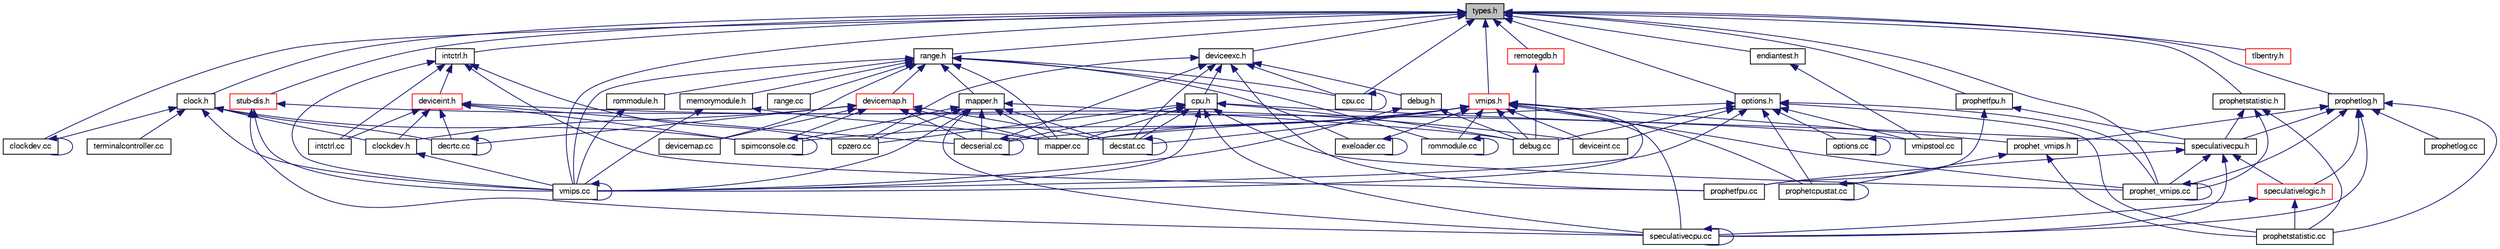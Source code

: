 digraph G
{
  edge [fontname="FreeSans",fontsize="10",labelfontname="FreeSans",labelfontsize="10"];
  node [fontname="FreeSans",fontsize="10",shape=record];
  Node1 [label="types.h",height=0.2,width=0.4,color="black", fillcolor="grey75", style="filled" fontcolor="black"];
  Node1 -> Node2 [dir=back,color="midnightblue",fontsize="10",style="solid"];
  Node2 [label="clock.h",height=0.2,width=0.4,color="black", fillcolor="white", style="filled",URL="$clock_8h.html"];
  Node2 -> Node3 [dir=back,color="midnightblue",fontsize="10",style="solid"];
  Node3 [label="clockdev.cc",height=0.2,width=0.4,color="black", fillcolor="white", style="filled",URL="$clockdev_8cc.html"];
  Node3 -> Node3 [dir=back,color="midnightblue",fontsize="10",style="solid"];
  Node2 -> Node4 [dir=back,color="midnightblue",fontsize="10",style="solid"];
  Node4 [label="clockdev.h",height=0.2,width=0.4,color="black", fillcolor="white", style="filled",URL="$clockdev_8h.html"];
  Node4 -> Node5 [dir=back,color="midnightblue",fontsize="10",style="solid"];
  Node5 [label="vmips.cc",height=0.2,width=0.4,color="black", fillcolor="white", style="filled",URL="$vmips_8cc.html"];
  Node5 -> Node5 [dir=back,color="midnightblue",fontsize="10",style="solid"];
  Node2 -> Node6 [dir=back,color="midnightblue",fontsize="10",style="solid"];
  Node6 [label="decrtc.cc",height=0.2,width=0.4,color="black", fillcolor="white", style="filled",URL="$decrtc_8cc.html"];
  Node6 -> Node6 [dir=back,color="midnightblue",fontsize="10",style="solid"];
  Node2 -> Node7 [dir=back,color="midnightblue",fontsize="10",style="solid"];
  Node7 [label="spimconsole.cc",height=0.2,width=0.4,color="black", fillcolor="white", style="filled",URL="$spimconsole_8cc.html"];
  Node7 -> Node7 [dir=back,color="midnightblue",fontsize="10",style="solid"];
  Node2 -> Node8 [dir=back,color="midnightblue",fontsize="10",style="solid"];
  Node8 [label="terminalcontroller.cc",height=0.2,width=0.4,color="black", fillcolor="white", style="filled",URL="$terminalcontroller_8cc.html"];
  Node2 -> Node5 [dir=back,color="midnightblue",fontsize="10",style="solid"];
  Node1 -> Node3 [dir=back,color="midnightblue",fontsize="10",style="solid"];
  Node1 -> Node9 [dir=back,color="midnightblue",fontsize="10",style="solid"];
  Node9 [label="cpu.cc",height=0.2,width=0.4,color="black", fillcolor="white", style="filled",URL="$cpu_8cc.html"];
  Node9 -> Node9 [dir=back,color="midnightblue",fontsize="10",style="solid"];
  Node1 -> Node10 [dir=back,color="midnightblue",fontsize="10",style="solid"];
  Node10 [label="deviceexc.h",height=0.2,width=0.4,color="black", fillcolor="white", style="filled",URL="$deviceexc_8h.html"];
  Node10 -> Node9 [dir=back,color="midnightblue",fontsize="10",style="solid"];
  Node10 -> Node11 [dir=back,color="midnightblue",fontsize="10",style="solid"];
  Node11 [label="cpu.h",height=0.2,width=0.4,color="black", fillcolor="white", style="filled",URL="$cpu_8h.html"];
  Node11 -> Node12 [dir=back,color="midnightblue",fontsize="10",style="solid"];
  Node12 [label="cpzero.cc",height=0.2,width=0.4,color="black", fillcolor="white", style="filled",URL="$cpzero_8cc.html"];
  Node11 -> Node13 [dir=back,color="midnightblue",fontsize="10",style="solid"];
  Node13 [label="debug.cc",height=0.2,width=0.4,color="black", fillcolor="white", style="filled",URL="$debug_8cc.html"];
  Node11 -> Node14 [dir=back,color="midnightblue",fontsize="10",style="solid"];
  Node14 [label="decserial.cc",height=0.2,width=0.4,color="black", fillcolor="white", style="filled",URL="$decserial_8cc.html"];
  Node14 -> Node14 [dir=back,color="midnightblue",fontsize="10",style="solid"];
  Node11 -> Node15 [dir=back,color="midnightblue",fontsize="10",style="solid"];
  Node15 [label="decstat.cc",height=0.2,width=0.4,color="black", fillcolor="white", style="filled",URL="$decstat_8cc.html"];
  Node15 -> Node15 [dir=back,color="midnightblue",fontsize="10",style="solid"];
  Node11 -> Node16 [dir=back,color="midnightblue",fontsize="10",style="solid"];
  Node16 [label="mapper.cc",height=0.2,width=0.4,color="black", fillcolor="white", style="filled",URL="$mapper_8cc.html"];
  Node11 -> Node17 [dir=back,color="midnightblue",fontsize="10",style="solid"];
  Node17 [label="prophet_vmips.cc",height=0.2,width=0.4,color="black", fillcolor="white", style="filled",URL="$prophet__vmips_8cc.html"];
  Node17 -> Node17 [dir=back,color="midnightblue",fontsize="10",style="solid"];
  Node11 -> Node18 [dir=back,color="midnightblue",fontsize="10",style="solid"];
  Node18 [label="speculativecpu.cc",height=0.2,width=0.4,color="black", fillcolor="white", style="filled",URL="$speculativecpu_8cc.html"];
  Node18 -> Node18 [dir=back,color="midnightblue",fontsize="10",style="solid"];
  Node11 -> Node19 [dir=back,color="midnightblue",fontsize="10",style="solid"];
  Node19 [label="speculativecpu.h",height=0.2,width=0.4,color="black", fillcolor="white", style="filled",URL="$speculativecpu_8h.html"];
  Node19 -> Node17 [dir=back,color="midnightblue",fontsize="10",style="solid"];
  Node19 -> Node20 [dir=back,color="midnightblue",fontsize="10",style="solid"];
  Node20 [label="prophetfpu.cc",height=0.2,width=0.4,color="black", fillcolor="white", style="filled",URL="$prophetfpu_8cc.html"];
  Node19 -> Node18 [dir=back,color="midnightblue",fontsize="10",style="solid"];
  Node19 -> Node21 [dir=back,color="midnightblue",fontsize="10",style="solid"];
  Node21 [label="speculativelogic.h",height=0.2,width=0.4,color="red", fillcolor="white", style="filled",URL="$speculativelogic_8h.html"];
  Node21 -> Node22 [dir=back,color="midnightblue",fontsize="10",style="solid"];
  Node22 [label="prophetstatistic.cc",height=0.2,width=0.4,color="black", fillcolor="white", style="filled",URL="$prophetstatistic_8cc.html"];
  Node21 -> Node18 [dir=back,color="midnightblue",fontsize="10",style="solid"];
  Node11 -> Node5 [dir=back,color="midnightblue",fontsize="10",style="solid"];
  Node10 -> Node12 [dir=back,color="midnightblue",fontsize="10",style="solid"];
  Node10 -> Node23 [dir=back,color="midnightblue",fontsize="10",style="solid"];
  Node23 [label="debug.h",height=0.2,width=0.4,color="black", fillcolor="white", style="filled",URL="$debug_8h.html"];
  Node23 -> Node13 [dir=back,color="midnightblue",fontsize="10",style="solid"];
  Node23 -> Node5 [dir=back,color="midnightblue",fontsize="10",style="solid"];
  Node10 -> Node14 [dir=back,color="midnightblue",fontsize="10",style="solid"];
  Node10 -> Node15 [dir=back,color="midnightblue",fontsize="10",style="solid"];
  Node10 -> Node20 [dir=back,color="midnightblue",fontsize="10",style="solid"];
  Node1 -> Node24 [dir=back,color="midnightblue",fontsize="10",style="solid"];
  Node24 [label="endiantest.h",height=0.2,width=0.4,color="black", fillcolor="white", style="filled",URL="$endiantest_8h.html"];
  Node24 -> Node25 [dir=back,color="midnightblue",fontsize="10",style="solid"];
  Node25 [label="vmipstool.cc",height=0.2,width=0.4,color="black", fillcolor="white", style="filled",URL="$vmipstool_8cc.html"];
  Node1 -> Node26 [dir=back,color="midnightblue",fontsize="10",style="solid"];
  Node26 [label="intctrl.h",height=0.2,width=0.4,color="black", fillcolor="white", style="filled",URL="$intctrl_8h.html"];
  Node26 -> Node12 [dir=back,color="midnightblue",fontsize="10",style="solid"];
  Node26 -> Node27 [dir=back,color="midnightblue",fontsize="10",style="solid"];
  Node27 [label="deviceint.h",height=0.2,width=0.4,color="red", fillcolor="white", style="filled",URL="$deviceint_8h.html"];
  Node27 -> Node4 [dir=back,color="midnightblue",fontsize="10",style="solid"];
  Node27 -> Node6 [dir=back,color="midnightblue",fontsize="10",style="solid"];
  Node27 -> Node14 [dir=back,color="midnightblue",fontsize="10",style="solid"];
  Node27 -> Node28 [dir=back,color="midnightblue",fontsize="10",style="solid"];
  Node28 [label="deviceint.cc",height=0.2,width=0.4,color="black", fillcolor="white", style="filled",URL="$deviceint_8cc.html"];
  Node27 -> Node29 [dir=back,color="midnightblue",fontsize="10",style="solid"];
  Node29 [label="intctrl.cc",height=0.2,width=0.4,color="black", fillcolor="white", style="filled",URL="$intctrl_8cc.html"];
  Node27 -> Node7 [dir=back,color="midnightblue",fontsize="10",style="solid"];
  Node26 -> Node29 [dir=back,color="midnightblue",fontsize="10",style="solid"];
  Node26 -> Node20 [dir=back,color="midnightblue",fontsize="10",style="solid"];
  Node26 -> Node5 [dir=back,color="midnightblue",fontsize="10",style="solid"];
  Node1 -> Node30 [dir=back,color="midnightblue",fontsize="10",style="solid"];
  Node30 [label="options.h",height=0.2,width=0.4,color="black", fillcolor="white", style="filled",URL="$options_8h.html"];
  Node30 -> Node13 [dir=back,color="midnightblue",fontsize="10",style="solid"];
  Node30 -> Node28 [dir=back,color="midnightblue",fontsize="10",style="solid"];
  Node30 -> Node16 [dir=back,color="midnightblue",fontsize="10",style="solid"];
  Node30 -> Node31 [dir=back,color="midnightblue",fontsize="10",style="solid"];
  Node31 [label="options.cc",height=0.2,width=0.4,color="black", fillcolor="white", style="filled",URL="$options_8cc.html"];
  Node31 -> Node31 [dir=back,color="midnightblue",fontsize="10",style="solid"];
  Node30 -> Node17 [dir=back,color="midnightblue",fontsize="10",style="solid"];
  Node30 -> Node32 [dir=back,color="midnightblue",fontsize="10",style="solid"];
  Node32 [label="prophetcpustat.cc",height=0.2,width=0.4,color="black", fillcolor="white", style="filled",URL="$prophetcpustat_8cc.html"];
  Node32 -> Node32 [dir=back,color="midnightblue",fontsize="10",style="solid"];
  Node30 -> Node22 [dir=back,color="midnightblue",fontsize="10",style="solid"];
  Node30 -> Node5 [dir=back,color="midnightblue",fontsize="10",style="solid"];
  Node30 -> Node25 [dir=back,color="midnightblue",fontsize="10",style="solid"];
  Node1 -> Node17 [dir=back,color="midnightblue",fontsize="10",style="solid"];
  Node1 -> Node33 [dir=back,color="midnightblue",fontsize="10",style="solid"];
  Node33 [label="prophetfpu.h",height=0.2,width=0.4,color="black", fillcolor="white", style="filled",URL="$prophetfpu_8h.html"];
  Node33 -> Node20 [dir=back,color="midnightblue",fontsize="10",style="solid"];
  Node33 -> Node19 [dir=back,color="midnightblue",fontsize="10",style="solid"];
  Node1 -> Node34 [dir=back,color="midnightblue",fontsize="10",style="solid"];
  Node34 [label="prophetlog.h",height=0.2,width=0.4,color="black", fillcolor="white", style="filled",URL="$prophetlog_8h.html"];
  Node34 -> Node17 [dir=back,color="midnightblue",fontsize="10",style="solid"];
  Node34 -> Node35 [dir=back,color="midnightblue",fontsize="10",style="solid"];
  Node35 [label="prophet_vmips.h",height=0.2,width=0.4,color="black", fillcolor="white", style="filled",URL="$prophet__vmips_8h.html"];
  Node35 -> Node32 [dir=back,color="midnightblue",fontsize="10",style="solid"];
  Node35 -> Node22 [dir=back,color="midnightblue",fontsize="10",style="solid"];
  Node34 -> Node36 [dir=back,color="midnightblue",fontsize="10",style="solid"];
  Node36 [label="prophetlog.cc",height=0.2,width=0.4,color="black", fillcolor="white", style="filled",URL="$prophetlog_8cc.html"];
  Node34 -> Node22 [dir=back,color="midnightblue",fontsize="10",style="solid"];
  Node34 -> Node18 [dir=back,color="midnightblue",fontsize="10",style="solid"];
  Node34 -> Node19 [dir=back,color="midnightblue",fontsize="10",style="solid"];
  Node34 -> Node21 [dir=back,color="midnightblue",fontsize="10",style="solid"];
  Node1 -> Node37 [dir=back,color="midnightblue",fontsize="10",style="solid"];
  Node37 [label="prophetstatistic.h",height=0.2,width=0.4,color="black", fillcolor="white", style="filled",URL="$prophetstatistic_8h.html"];
  Node37 -> Node17 [dir=back,color="midnightblue",fontsize="10",style="solid"];
  Node37 -> Node22 [dir=back,color="midnightblue",fontsize="10",style="solid"];
  Node37 -> Node19 [dir=back,color="midnightblue",fontsize="10",style="solid"];
  Node1 -> Node38 [dir=back,color="midnightblue",fontsize="10",style="solid"];
  Node38 [label="range.h",height=0.2,width=0.4,color="black", fillcolor="white", style="filled",URL="$range_8h.html"];
  Node38 -> Node9 [dir=back,color="midnightblue",fontsize="10",style="solid"];
  Node38 -> Node39 [dir=back,color="midnightblue",fontsize="10",style="solid"];
  Node39 [label="devicemap.cc",height=0.2,width=0.4,color="black", fillcolor="white", style="filled",URL="$devicemap_8cc.html"];
  Node38 -> Node40 [dir=back,color="midnightblue",fontsize="10",style="solid"];
  Node40 [label="devicemap.h",height=0.2,width=0.4,color="red", fillcolor="white", style="filled",URL="$devicemap_8h.html"];
  Node40 -> Node4 [dir=back,color="midnightblue",fontsize="10",style="solid"];
  Node40 -> Node6 [dir=back,color="midnightblue",fontsize="10",style="solid"];
  Node40 -> Node14 [dir=back,color="midnightblue",fontsize="10",style="solid"];
  Node40 -> Node15 [dir=back,color="midnightblue",fontsize="10",style="solid"];
  Node40 -> Node39 [dir=back,color="midnightblue",fontsize="10",style="solid"];
  Node40 -> Node16 [dir=back,color="midnightblue",fontsize="10",style="solid"];
  Node40 -> Node7 [dir=back,color="midnightblue",fontsize="10",style="solid"];
  Node38 -> Node41 [dir=back,color="midnightblue",fontsize="10",style="solid"];
  Node41 [label="exeloader.cc",height=0.2,width=0.4,color="black", fillcolor="white", style="filled",URL="$exeloader_8cc.html"];
  Node41 -> Node41 [dir=back,color="midnightblue",fontsize="10",style="solid"];
  Node38 -> Node16 [dir=back,color="midnightblue",fontsize="10",style="solid"];
  Node38 -> Node42 [dir=back,color="midnightblue",fontsize="10",style="solid"];
  Node42 [label="mapper.h",height=0.2,width=0.4,color="black", fillcolor="white", style="filled",URL="$mapper_8h.html"];
  Node42 -> Node12 [dir=back,color="midnightblue",fontsize="10",style="solid"];
  Node42 -> Node13 [dir=back,color="midnightblue",fontsize="10",style="solid"];
  Node42 -> Node14 [dir=back,color="midnightblue",fontsize="10",style="solid"];
  Node42 -> Node15 [dir=back,color="midnightblue",fontsize="10",style="solid"];
  Node42 -> Node16 [dir=back,color="midnightblue",fontsize="10",style="solid"];
  Node42 -> Node18 [dir=back,color="midnightblue",fontsize="10",style="solid"];
  Node42 -> Node7 [dir=back,color="midnightblue",fontsize="10",style="solid"];
  Node42 -> Node5 [dir=back,color="midnightblue",fontsize="10",style="solid"];
  Node38 -> Node43 [dir=back,color="midnightblue",fontsize="10",style="solid"];
  Node43 [label="memorymodule.h",height=0.2,width=0.4,color="black", fillcolor="white", style="filled",URL="$memorymodule_8h.html"];
  Node43 -> Node16 [dir=back,color="midnightblue",fontsize="10",style="solid"];
  Node43 -> Node5 [dir=back,color="midnightblue",fontsize="10",style="solid"];
  Node38 -> Node44 [dir=back,color="midnightblue",fontsize="10",style="solid"];
  Node44 [label="range.cc",height=0.2,width=0.4,color="black", fillcolor="white", style="filled",URL="$range_8cc.html"];
  Node38 -> Node45 [dir=back,color="midnightblue",fontsize="10",style="solid"];
  Node45 [label="rommodule.cc",height=0.2,width=0.4,color="black", fillcolor="white", style="filled",URL="$rommodule_8cc.html"];
  Node45 -> Node45 [dir=back,color="midnightblue",fontsize="10",style="solid"];
  Node38 -> Node46 [dir=back,color="midnightblue",fontsize="10",style="solid"];
  Node46 [label="rommodule.h",height=0.2,width=0.4,color="black", fillcolor="white", style="filled",URL="$rommodule_8h.html"];
  Node46 -> Node5 [dir=back,color="midnightblue",fontsize="10",style="solid"];
  Node38 -> Node5 [dir=back,color="midnightblue",fontsize="10",style="solid"];
  Node1 -> Node47 [dir=back,color="midnightblue",fontsize="10",style="solid"];
  Node47 [label="remotegdb.h",height=0.2,width=0.4,color="red", fillcolor="white", style="filled",URL="$remotegdb_8h.html"];
  Node47 -> Node13 [dir=back,color="midnightblue",fontsize="10",style="solid"];
  Node1 -> Node48 [dir=back,color="midnightblue",fontsize="10",style="solid"];
  Node48 [label="stub-dis.h",height=0.2,width=0.4,color="red", fillcolor="white", style="filled",URL="$stub-dis_8h.html"];
  Node48 -> Node18 [dir=back,color="midnightblue",fontsize="10",style="solid"];
  Node48 -> Node5 [dir=back,color="midnightblue",fontsize="10",style="solid"];
  Node48 -> Node25 [dir=back,color="midnightblue",fontsize="10",style="solid"];
  Node1 -> Node49 [dir=back,color="midnightblue",fontsize="10",style="solid"];
  Node49 [label="tlbentry.h",height=0.2,width=0.4,color="red", fillcolor="white", style="filled",URL="$tlbentry_8h.html"];
  Node1 -> Node5 [dir=back,color="midnightblue",fontsize="10",style="solid"];
  Node1 -> Node50 [dir=back,color="midnightblue",fontsize="10",style="solid"];
  Node50 [label="vmips.h",height=0.2,width=0.4,color="red", fillcolor="white", style="filled",URL="$vmips_8h.html"];
  Node50 -> Node13 [dir=back,color="midnightblue",fontsize="10",style="solid"];
  Node50 -> Node14 [dir=back,color="midnightblue",fontsize="10",style="solid"];
  Node50 -> Node15 [dir=back,color="midnightblue",fontsize="10",style="solid"];
  Node50 -> Node28 [dir=back,color="midnightblue",fontsize="10",style="solid"];
  Node50 -> Node41 [dir=back,color="midnightblue",fontsize="10",style="solid"];
  Node50 -> Node16 [dir=back,color="midnightblue",fontsize="10",style="solid"];
  Node50 -> Node17 [dir=back,color="midnightblue",fontsize="10",style="solid"];
  Node50 -> Node35 [dir=back,color="midnightblue",fontsize="10",style="solid"];
  Node50 -> Node32 [dir=back,color="midnightblue",fontsize="10",style="solid"];
  Node50 -> Node45 [dir=back,color="midnightblue",fontsize="10",style="solid"];
  Node50 -> Node18 [dir=back,color="midnightblue",fontsize="10",style="solid"];
  Node50 -> Node7 [dir=back,color="midnightblue",fontsize="10",style="solid"];
  Node50 -> Node5 [dir=back,color="midnightblue",fontsize="10",style="solid"];
}
